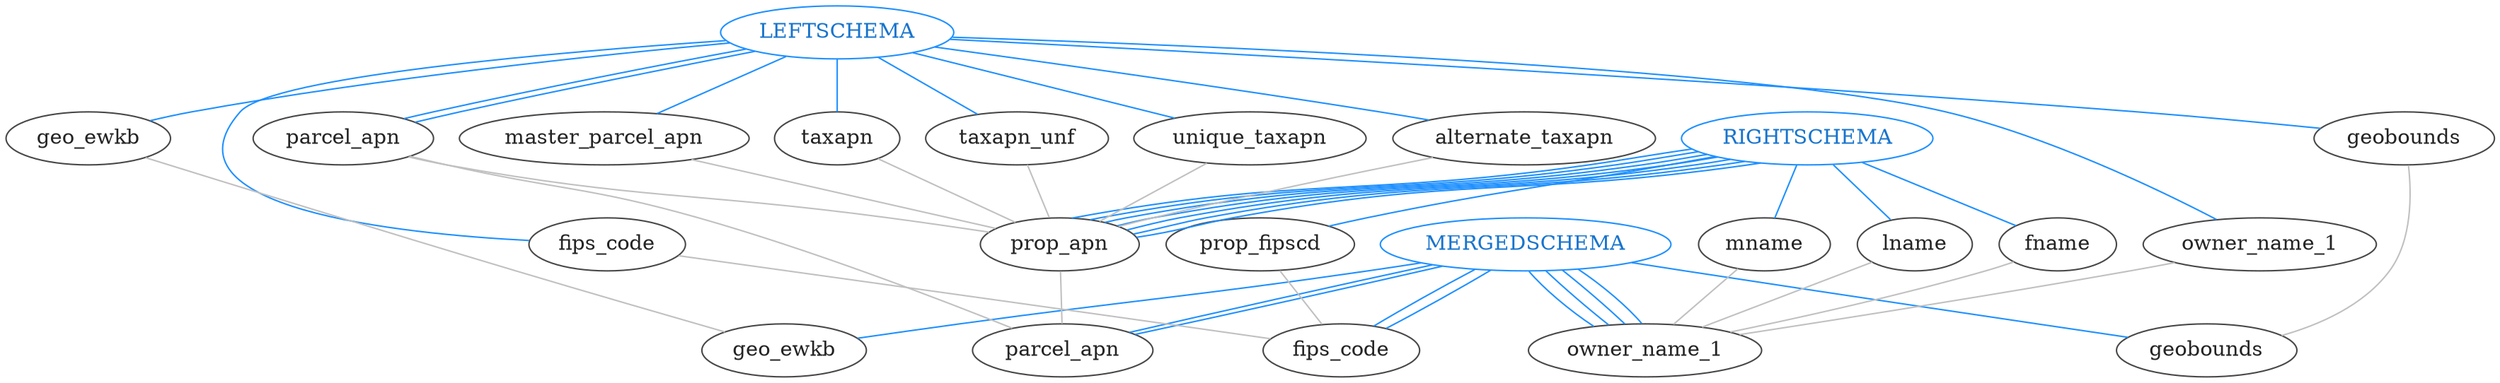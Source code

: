 // Graph
graph {
	"vtx_type-bpby" [label=LEFTSCHEMA color=dodgerblue fontcolor=dodgerblue3]
	"vtx_type-fifm" [label=MERGEDSCHEMA color=dodgerblue fontcolor=dodgerblue3]
	"vtx_type-x9l9" [label=RIGHTSCHEMA color=dodgerblue fontcolor=dodgerblue3]
	"geobounds.vtx_type-fifm" [label=geobounds color=gray28 fontcolor=gray14]
	"vtx_type-fifm" -- "geobounds.vtx_type-fifm" [color=dodgerblue]
	"geobounds.vtx_type-bpby" [label=geobounds color=gray28 fontcolor=gray14]
	"vtx_type-bpby" -- "geobounds.vtx_type-bpby" [color=dodgerblue]
	"geobounds.vtx_type-bpby" -- "geobounds.vtx_type-fifm" [color=gray dir=none fontcolor=gray r_id=0]
	"geo_ewkb.vtx_type-fifm" [label=geo_ewkb color=gray28 fontcolor=gray14]
	"vtx_type-fifm" -- "geo_ewkb.vtx_type-fifm" [color=dodgerblue]
	"geo_ewkb.vtx_type-bpby" [label=geo_ewkb color=gray28 fontcolor=gray14]
	"vtx_type-bpby" -- "geo_ewkb.vtx_type-bpby" [color=dodgerblue]
	"geo_ewkb.vtx_type-bpby" -- "geo_ewkb.vtx_type-fifm" [color=gray dir=none fontcolor=gray r_id=1]
	"fips_code.vtx_type-fifm" [label=fips_code color=gray28 fontcolor=gray14]
	"vtx_type-fifm" -- "fips_code.vtx_type-fifm" [color=dodgerblue]
	"fips_code.vtx_type-bpby" [label=fips_code color=gray28 fontcolor=gray14]
	"vtx_type-bpby" -- "fips_code.vtx_type-bpby" [color=dodgerblue]
	"fips_code.vtx_type-bpby" -- "fips_code.vtx_type-fifm" [color=gray dir=none fontcolor=gray r_id=2]
	"fips_code.vtx_type-fifm" [label=fips_code color=gray28 fontcolor=gray14]
	"vtx_type-fifm" -- "fips_code.vtx_type-fifm" [color=dodgerblue]
	"prop_fipscd.vtx_type-x9l9" [label=prop_fipscd color=gray28 fontcolor=gray14]
	"vtx_type-x9l9" -- "prop_fipscd.vtx_type-x9l9" [color=dodgerblue]
	"prop_fipscd.vtx_type-x9l9" -- "fips_code.vtx_type-fifm" [color=gray dir=none fontcolor=gray r_id=3]
	"parcel_apn.vtx_type-fifm" [label=parcel_apn color=gray28 fontcolor=gray14]
	"vtx_type-fifm" -- "parcel_apn.vtx_type-fifm" [color=dodgerblue]
	"parcel_apn.vtx_type-bpby" [label=parcel_apn color=gray28 fontcolor=gray14]
	"vtx_type-bpby" -- "parcel_apn.vtx_type-bpby" [color=dodgerblue]
	"parcel_apn.vtx_type-bpby" -- "parcel_apn.vtx_type-fifm" [color=gray dir=none fontcolor=gray r_id=4]
	"parcel_apn.vtx_type-fifm" [label=parcel_apn color=gray28 fontcolor=gray14]
	"vtx_type-fifm" -- "parcel_apn.vtx_type-fifm" [color=dodgerblue]
	"prop_apn.vtx_type-x9l9" [label=prop_apn color=gray28 fontcolor=gray14]
	"vtx_type-x9l9" -- "prop_apn.vtx_type-x9l9" [color=dodgerblue]
	"prop_apn.vtx_type-x9l9" -- "parcel_apn.vtx_type-fifm" [color=gray dir=none fontcolor=gray r_id=5]
	"prop_apn.vtx_type-x9l9" [label=prop_apn color=gray28 fontcolor=gray14]
	"vtx_type-x9l9" -- "prop_apn.vtx_type-x9l9" [color=dodgerblue]
	"parcel_apn.vtx_type-bpby" [label=parcel_apn color=gray28 fontcolor=gray14]
	"vtx_type-bpby" -- "parcel_apn.vtx_type-bpby" [color=dodgerblue]
	"parcel_apn.vtx_type-bpby" -- "prop_apn.vtx_type-x9l9" [color=gray dir=none fontcolor=gray r_id=6]
	"prop_apn.vtx_type-x9l9" [label=prop_apn color=gray28 fontcolor=gray14]
	"vtx_type-x9l9" -- "prop_apn.vtx_type-x9l9" [color=dodgerblue]
	"master_parcel_apn.vtx_type-bpby" [label=master_parcel_apn color=gray28 fontcolor=gray14]
	"vtx_type-bpby" -- "master_parcel_apn.vtx_type-bpby" [color=dodgerblue]
	"master_parcel_apn.vtx_type-bpby" -- "prop_apn.vtx_type-x9l9" [color=gray dir=none fontcolor=gray r_id=7]
	"prop_apn.vtx_type-x9l9" [label=prop_apn color=gray28 fontcolor=gray14]
	"vtx_type-x9l9" -- "prop_apn.vtx_type-x9l9" [color=dodgerblue]
	"taxapn.vtx_type-bpby" [label=taxapn color=gray28 fontcolor=gray14]
	"vtx_type-bpby" -- "taxapn.vtx_type-bpby" [color=dodgerblue]
	"taxapn.vtx_type-bpby" -- "prop_apn.vtx_type-x9l9" [color=gray dir=none fontcolor=gray r_id=8]
	"prop_apn.vtx_type-x9l9" [label=prop_apn color=gray28 fontcolor=gray14]
	"vtx_type-x9l9" -- "prop_apn.vtx_type-x9l9" [color=dodgerblue]
	"taxapn_unf.vtx_type-bpby" [label=taxapn_unf color=gray28 fontcolor=gray14]
	"vtx_type-bpby" -- "taxapn_unf.vtx_type-bpby" [color=dodgerblue]
	"taxapn_unf.vtx_type-bpby" -- "prop_apn.vtx_type-x9l9" [color=gray dir=none fontcolor=gray r_id=9]
	"prop_apn.vtx_type-x9l9" [label=prop_apn color=gray28 fontcolor=gray14]
	"vtx_type-x9l9" -- "prop_apn.vtx_type-x9l9" [color=dodgerblue]
	"unique_taxapn.vtx_type-bpby" [label=unique_taxapn color=gray28 fontcolor=gray14]
	"vtx_type-bpby" -- "unique_taxapn.vtx_type-bpby" [color=dodgerblue]
	"unique_taxapn.vtx_type-bpby" -- "prop_apn.vtx_type-x9l9" [color=gray dir=none fontcolor=gray r_id=10]
	"prop_apn.vtx_type-x9l9" [label=prop_apn color=gray28 fontcolor=gray14]
	"vtx_type-x9l9" -- "prop_apn.vtx_type-x9l9" [color=dodgerblue]
	"alternate_taxapn.vtx_type-bpby" [label=alternate_taxapn color=gray28 fontcolor=gray14]
	"vtx_type-bpby" -- "alternate_taxapn.vtx_type-bpby" [color=dodgerblue]
	"alternate_taxapn.vtx_type-bpby" -- "prop_apn.vtx_type-x9l9" [color=gray dir=none fontcolor=gray r_id=11]
	"owner_name_1.vtx_type-fifm" [label=owner_name_1 color=gray28 fontcolor=gray14]
	"vtx_type-fifm" -- "owner_name_1.vtx_type-fifm" [color=dodgerblue]
	"owner_name_1.vtx_type-bpby" [label=owner_name_1 color=gray28 fontcolor=gray14]
	"vtx_type-bpby" -- "owner_name_1.vtx_type-bpby" [color=dodgerblue]
	"owner_name_1.vtx_type-bpby" -- "owner_name_1.vtx_type-fifm" [color=gray dir=none fontcolor=gray r_id=12]
	"owner_name_1.vtx_type-fifm" [label=owner_name_1 color=gray28 fontcolor=gray14]
	"vtx_type-fifm" -- "owner_name_1.vtx_type-fifm" [color=dodgerblue]
	"fname.vtx_type-x9l9" [label=fname color=gray28 fontcolor=gray14]
	"vtx_type-x9l9" -- "fname.vtx_type-x9l9" [color=dodgerblue]
	"fname.vtx_type-x9l9" -- "owner_name_1.vtx_type-fifm" [color=gray dir=none fontcolor=gray r_id=13]
	"owner_name_1.vtx_type-fifm" [label=owner_name_1 color=gray28 fontcolor=gray14]
	"vtx_type-fifm" -- "owner_name_1.vtx_type-fifm" [color=dodgerblue]
	"mname.vtx_type-x9l9" [label=mname color=gray28 fontcolor=gray14]
	"vtx_type-x9l9" -- "mname.vtx_type-x9l9" [color=dodgerblue]
	"mname.vtx_type-x9l9" -- "owner_name_1.vtx_type-fifm" [color=gray dir=none fontcolor=gray r_id=14]
	"owner_name_1.vtx_type-fifm" [label=owner_name_1 color=gray28 fontcolor=gray14]
	"vtx_type-fifm" -- "owner_name_1.vtx_type-fifm" [color=dodgerblue]
	"lname.vtx_type-x9l9" [label=lname color=gray28 fontcolor=gray14]
	"vtx_type-x9l9" -- "lname.vtx_type-x9l9" [color=dodgerblue]
	"lname.vtx_type-x9l9" -- "owner_name_1.vtx_type-fifm" [color=gray dir=none fontcolor=gray r_id=15]
}
